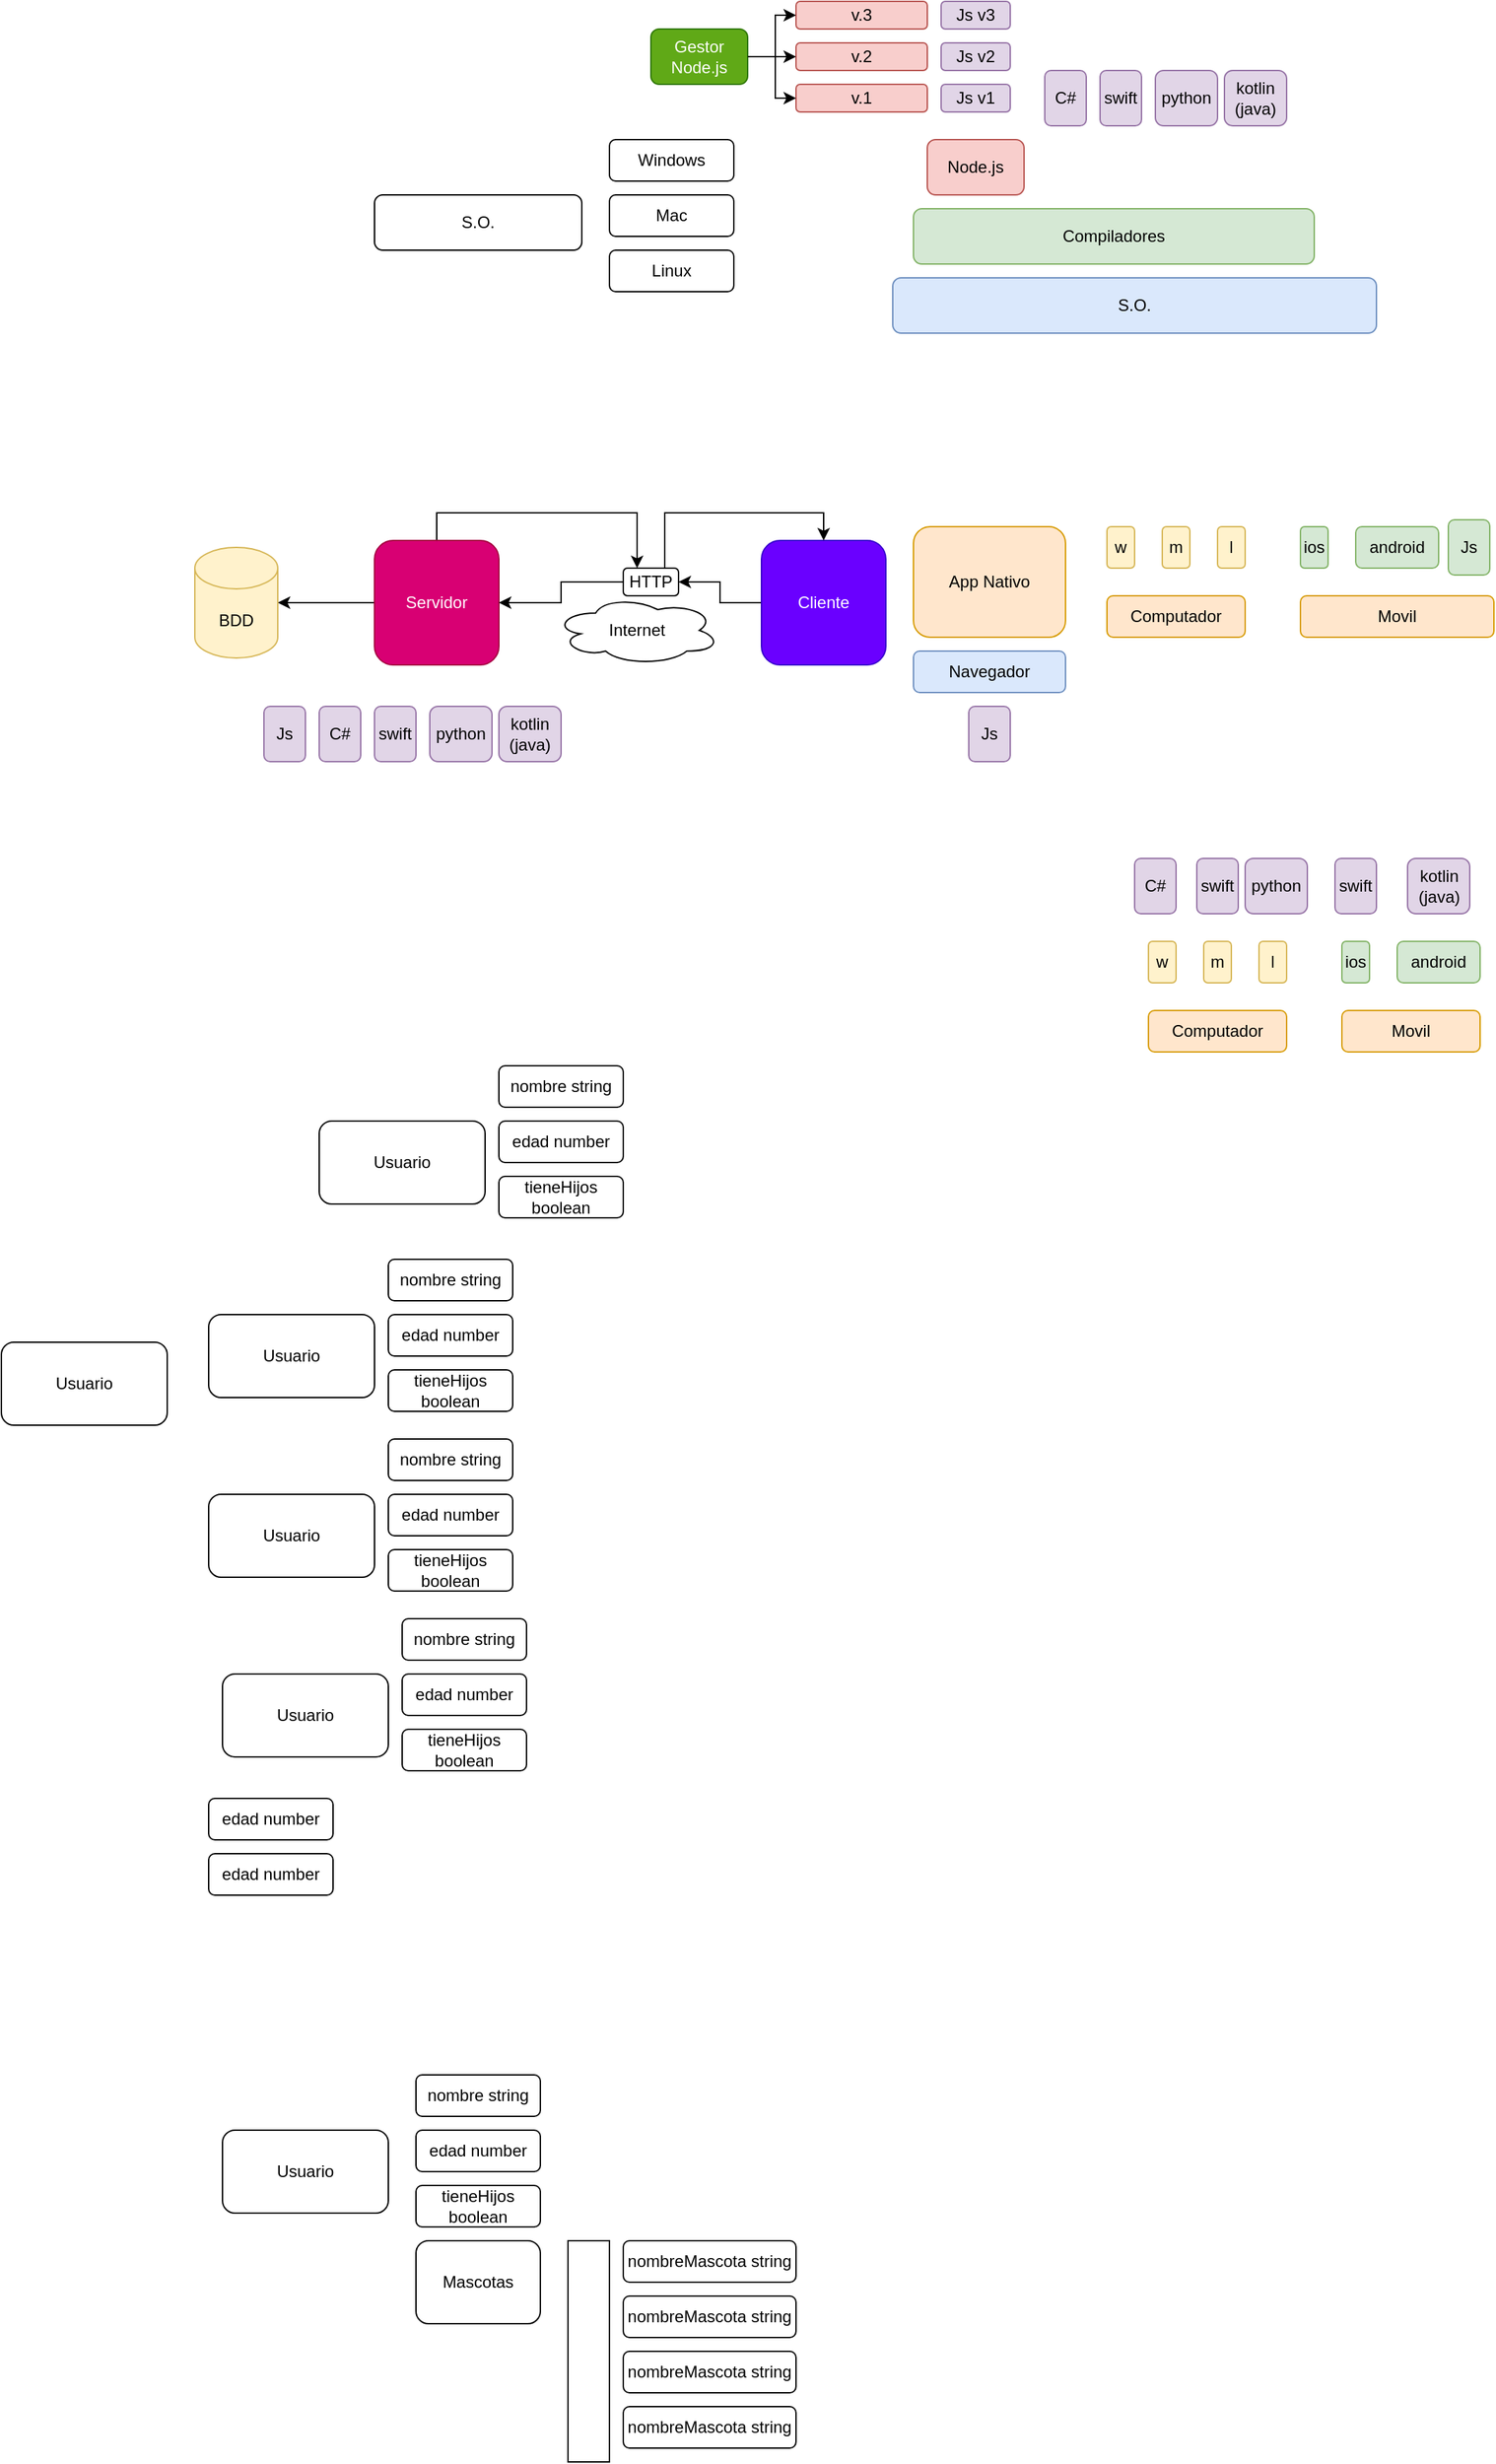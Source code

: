 <mxfile version="27.2.0">
  <diagram name="Página-1" id="arnJPS-IWYl5URptW7W6">
    <mxGraphModel dx="1255" dy="1421" grid="1" gridSize="10" guides="1" tooltips="1" connect="1" arrows="1" fold="1" page="1" pageScale="1" pageWidth="827" pageHeight="1169" math="0" shadow="0">
      <root>
        <mxCell id="0" />
        <mxCell id="1" parent="0" />
        <mxCell id="LXxOY_p9D4cAGSmGC75S-1" value="S.O." style="rounded=1;whiteSpace=wrap;html=1;" vertex="1" parent="1">
          <mxGeometry x="50" y="120" width="150" height="40" as="geometry" />
        </mxCell>
        <mxCell id="LXxOY_p9D4cAGSmGC75S-2" value="Windows" style="rounded=1;whiteSpace=wrap;html=1;" vertex="1" parent="1">
          <mxGeometry x="220" y="80" width="90" height="30" as="geometry" />
        </mxCell>
        <mxCell id="LXxOY_p9D4cAGSmGC75S-3" value="Mac" style="rounded=1;whiteSpace=wrap;html=1;" vertex="1" parent="1">
          <mxGeometry x="220" y="120" width="90" height="30" as="geometry" />
        </mxCell>
        <mxCell id="LXxOY_p9D4cAGSmGC75S-4" value="Linux" style="rounded=1;whiteSpace=wrap;html=1;" vertex="1" parent="1">
          <mxGeometry x="220" y="160" width="90" height="30" as="geometry" />
        </mxCell>
        <mxCell id="LXxOY_p9D4cAGSmGC75S-6" value="S.O." style="rounded=1;whiteSpace=wrap;html=1;fillColor=#dae8fc;strokeColor=#6c8ebf;" vertex="1" parent="1">
          <mxGeometry x="425" y="180" width="350" height="40" as="geometry" />
        </mxCell>
        <mxCell id="LXxOY_p9D4cAGSmGC75S-7" value="Compiladores" style="rounded=1;whiteSpace=wrap;html=1;fillColor=#d5e8d4;strokeColor=#82b366;" vertex="1" parent="1">
          <mxGeometry x="440" y="130" width="290" height="40" as="geometry" />
        </mxCell>
        <mxCell id="LXxOY_p9D4cAGSmGC75S-18" style="edgeStyle=orthogonalEdgeStyle;rounded=0;orthogonalLoop=1;jettySize=auto;html=1;entryX=0.25;entryY=0;entryDx=0;entryDy=0;exitX=0.5;exitY=0;exitDx=0;exitDy=0;" edge="1" parent="1" source="LXxOY_p9D4cAGSmGC75S-9" target="LXxOY_p9D4cAGSmGC75S-12">
          <mxGeometry relative="1" as="geometry" />
        </mxCell>
        <mxCell id="LXxOY_p9D4cAGSmGC75S-52" style="edgeStyle=orthogonalEdgeStyle;rounded=0;orthogonalLoop=1;jettySize=auto;html=1;" edge="1" parent="1" source="LXxOY_p9D4cAGSmGC75S-9" target="LXxOY_p9D4cAGSmGC75S-51">
          <mxGeometry relative="1" as="geometry" />
        </mxCell>
        <mxCell id="LXxOY_p9D4cAGSmGC75S-9" value="Servidor" style="rounded=1;whiteSpace=wrap;html=1;fillColor=#d80073;fontColor=#ffffff;strokeColor=#A50040;" vertex="1" parent="1">
          <mxGeometry x="50" y="370" width="90" height="90" as="geometry" />
        </mxCell>
        <mxCell id="LXxOY_p9D4cAGSmGC75S-13" style="edgeStyle=orthogonalEdgeStyle;rounded=0;orthogonalLoop=1;jettySize=auto;html=1;" edge="1" parent="1" source="LXxOY_p9D4cAGSmGC75S-10" target="LXxOY_p9D4cAGSmGC75S-12">
          <mxGeometry relative="1" as="geometry" />
        </mxCell>
        <mxCell id="LXxOY_p9D4cAGSmGC75S-10" value="Cliente" style="rounded=1;whiteSpace=wrap;html=1;fillColor=#6a00ff;fontColor=#ffffff;strokeColor=#3700CC;" vertex="1" parent="1">
          <mxGeometry x="330" y="370" width="90" height="90" as="geometry" />
        </mxCell>
        <mxCell id="LXxOY_p9D4cAGSmGC75S-11" value="Internet" style="ellipse;shape=cloud;whiteSpace=wrap;html=1;" vertex="1" parent="1">
          <mxGeometry x="180" y="410" width="120" height="50" as="geometry" />
        </mxCell>
        <mxCell id="LXxOY_p9D4cAGSmGC75S-14" style="edgeStyle=orthogonalEdgeStyle;rounded=0;orthogonalLoop=1;jettySize=auto;html=1;" edge="1" parent="1" source="LXxOY_p9D4cAGSmGC75S-12" target="LXxOY_p9D4cAGSmGC75S-9">
          <mxGeometry relative="1" as="geometry" />
        </mxCell>
        <mxCell id="LXxOY_p9D4cAGSmGC75S-19" style="edgeStyle=orthogonalEdgeStyle;rounded=0;orthogonalLoop=1;jettySize=auto;html=1;entryX=0.5;entryY=0;entryDx=0;entryDy=0;exitX=0.75;exitY=0;exitDx=0;exitDy=0;" edge="1" parent="1" source="LXxOY_p9D4cAGSmGC75S-12" target="LXxOY_p9D4cAGSmGC75S-10">
          <mxGeometry relative="1" as="geometry">
            <Array as="points">
              <mxPoint x="260" y="350" />
              <mxPoint x="375" y="350" />
            </Array>
          </mxGeometry>
        </mxCell>
        <mxCell id="LXxOY_p9D4cAGSmGC75S-12" value="HTTP" style="rounded=1;whiteSpace=wrap;html=1;" vertex="1" parent="1">
          <mxGeometry x="230" y="390" width="40" height="20" as="geometry" />
        </mxCell>
        <mxCell id="LXxOY_p9D4cAGSmGC75S-20" value="Movil" style="rounded=1;whiteSpace=wrap;html=1;fillColor=#ffe6cc;strokeColor=#d79b00;" vertex="1" parent="1">
          <mxGeometry x="720" y="410" width="140" height="30" as="geometry" />
        </mxCell>
        <mxCell id="LXxOY_p9D4cAGSmGC75S-21" value="Navegador" style="rounded=1;whiteSpace=wrap;html=1;fillColor=#dae8fc;strokeColor=#6c8ebf;" vertex="1" parent="1">
          <mxGeometry x="440" y="450" width="110" height="30" as="geometry" />
        </mxCell>
        <mxCell id="LXxOY_p9D4cAGSmGC75S-22" value="App Nativo" style="rounded=1;whiteSpace=wrap;html=1;fillColor=#ffe6cc;strokeColor=#d79b00;" vertex="1" parent="1">
          <mxGeometry x="440" y="360" width="110" height="80" as="geometry" />
        </mxCell>
        <mxCell id="LXxOY_p9D4cAGSmGC75S-23" value="Computador" style="rounded=1;whiteSpace=wrap;html=1;fillColor=#ffe6cc;strokeColor=#d79b00;" vertex="1" parent="1">
          <mxGeometry x="580" y="410" width="100" height="30" as="geometry" />
        </mxCell>
        <mxCell id="LXxOY_p9D4cAGSmGC75S-24" value="w" style="rounded=1;whiteSpace=wrap;html=1;fillColor=#fff2cc;strokeColor=#d6b656;" vertex="1" parent="1">
          <mxGeometry x="580" y="360" width="20" height="30" as="geometry" />
        </mxCell>
        <mxCell id="LXxOY_p9D4cAGSmGC75S-26" value="m" style="rounded=1;whiteSpace=wrap;html=1;fillColor=#fff2cc;strokeColor=#d6b656;" vertex="1" parent="1">
          <mxGeometry x="620" y="360" width="20" height="30" as="geometry" />
        </mxCell>
        <mxCell id="LXxOY_p9D4cAGSmGC75S-27" value="l" style="rounded=1;whiteSpace=wrap;html=1;fillColor=#fff2cc;strokeColor=#d6b656;" vertex="1" parent="1">
          <mxGeometry x="660" y="360" width="20" height="30" as="geometry" />
        </mxCell>
        <mxCell id="LXxOY_p9D4cAGSmGC75S-28" value="ios" style="rounded=1;whiteSpace=wrap;html=1;fillColor=#d5e8d4;strokeColor=#82b366;" vertex="1" parent="1">
          <mxGeometry x="720" y="360" width="20" height="30" as="geometry" />
        </mxCell>
        <mxCell id="LXxOY_p9D4cAGSmGC75S-29" value="android" style="rounded=1;whiteSpace=wrap;html=1;fillColor=#d5e8d4;strokeColor=#82b366;" vertex="1" parent="1">
          <mxGeometry x="760" y="360" width="60" height="30" as="geometry" />
        </mxCell>
        <mxCell id="LXxOY_p9D4cAGSmGC75S-30" value="Movil" style="rounded=1;whiteSpace=wrap;html=1;fillColor=#ffe6cc;strokeColor=#d79b00;" vertex="1" parent="1">
          <mxGeometry x="750" y="710" width="100" height="30" as="geometry" />
        </mxCell>
        <mxCell id="LXxOY_p9D4cAGSmGC75S-31" value="Computador" style="rounded=1;whiteSpace=wrap;html=1;fillColor=#ffe6cc;strokeColor=#d79b00;" vertex="1" parent="1">
          <mxGeometry x="610" y="710" width="100" height="30" as="geometry" />
        </mxCell>
        <mxCell id="LXxOY_p9D4cAGSmGC75S-32" value="w" style="rounded=1;whiteSpace=wrap;html=1;fillColor=#fff2cc;strokeColor=#d6b656;" vertex="1" parent="1">
          <mxGeometry x="610" y="660" width="20" height="30" as="geometry" />
        </mxCell>
        <mxCell id="LXxOY_p9D4cAGSmGC75S-33" value="m" style="rounded=1;whiteSpace=wrap;html=1;fillColor=#fff2cc;strokeColor=#d6b656;" vertex="1" parent="1">
          <mxGeometry x="650" y="660" width="20" height="30" as="geometry" />
        </mxCell>
        <mxCell id="LXxOY_p9D4cAGSmGC75S-34" value="l" style="rounded=1;whiteSpace=wrap;html=1;fillColor=#fff2cc;strokeColor=#d6b656;" vertex="1" parent="1">
          <mxGeometry x="690" y="660" width="20" height="30" as="geometry" />
        </mxCell>
        <mxCell id="LXxOY_p9D4cAGSmGC75S-35" value="ios" style="rounded=1;whiteSpace=wrap;html=1;fillColor=#d5e8d4;strokeColor=#82b366;" vertex="1" parent="1">
          <mxGeometry x="750" y="660" width="20" height="30" as="geometry" />
        </mxCell>
        <mxCell id="LXxOY_p9D4cAGSmGC75S-36" value="android" style="rounded=1;whiteSpace=wrap;html=1;fillColor=#d5e8d4;strokeColor=#82b366;" vertex="1" parent="1">
          <mxGeometry x="790" y="660" width="60" height="30" as="geometry" />
        </mxCell>
        <mxCell id="LXxOY_p9D4cAGSmGC75S-37" value="C#" style="rounded=1;whiteSpace=wrap;html=1;fillColor=#e1d5e7;strokeColor=#9673a6;" vertex="1" parent="1">
          <mxGeometry x="600" y="600" width="30" height="40" as="geometry" />
        </mxCell>
        <mxCell id="LXxOY_p9D4cAGSmGC75S-38" value="swift" style="rounded=1;whiteSpace=wrap;html=1;fillColor=#e1d5e7;strokeColor=#9673a6;" vertex="1" parent="1">
          <mxGeometry x="645" y="600" width="30" height="40" as="geometry" />
        </mxCell>
        <mxCell id="LXxOY_p9D4cAGSmGC75S-39" value="python" style="rounded=1;whiteSpace=wrap;html=1;fillColor=#e1d5e7;strokeColor=#9673a6;" vertex="1" parent="1">
          <mxGeometry x="680" y="600" width="45" height="40" as="geometry" />
        </mxCell>
        <mxCell id="LXxOY_p9D4cAGSmGC75S-40" value="swift" style="rounded=1;whiteSpace=wrap;html=1;fillColor=#e1d5e7;strokeColor=#9673a6;" vertex="1" parent="1">
          <mxGeometry x="745" y="600" width="30" height="40" as="geometry" />
        </mxCell>
        <mxCell id="LXxOY_p9D4cAGSmGC75S-41" value="kotlin&lt;br&gt;(java)" style="rounded=1;whiteSpace=wrap;html=1;fillColor=#e1d5e7;strokeColor=#9673a6;" vertex="1" parent="1">
          <mxGeometry x="797.5" y="600" width="45" height="40" as="geometry" />
        </mxCell>
        <mxCell id="LXxOY_p9D4cAGSmGC75S-42" value="C#" style="rounded=1;whiteSpace=wrap;html=1;fillColor=#e1d5e7;strokeColor=#9673a6;" vertex="1" parent="1">
          <mxGeometry x="10" y="490" width="30" height="40" as="geometry" />
        </mxCell>
        <mxCell id="LXxOY_p9D4cAGSmGC75S-43" value="swift" style="rounded=1;whiteSpace=wrap;html=1;fillColor=#e1d5e7;strokeColor=#9673a6;" vertex="1" parent="1">
          <mxGeometry x="50" y="490" width="30" height="40" as="geometry" />
        </mxCell>
        <mxCell id="LXxOY_p9D4cAGSmGC75S-44" value="python" style="rounded=1;whiteSpace=wrap;html=1;fillColor=#e1d5e7;strokeColor=#9673a6;" vertex="1" parent="1">
          <mxGeometry x="90" y="490" width="45" height="40" as="geometry" />
        </mxCell>
        <mxCell id="LXxOY_p9D4cAGSmGC75S-46" value="kotlin&lt;br&gt;(java)" style="rounded=1;whiteSpace=wrap;html=1;fillColor=#e1d5e7;strokeColor=#9673a6;" vertex="1" parent="1">
          <mxGeometry x="140" y="490" width="45" height="40" as="geometry" />
        </mxCell>
        <mxCell id="LXxOY_p9D4cAGSmGC75S-47" value="Js" style="rounded=1;whiteSpace=wrap;html=1;fillColor=#e1d5e7;strokeColor=#9673a6;" vertex="1" parent="1">
          <mxGeometry x="480" y="490" width="30" height="40" as="geometry" />
        </mxCell>
        <mxCell id="LXxOY_p9D4cAGSmGC75S-48" value="Js" style="rounded=1;whiteSpace=wrap;html=1;fillColor=#e1d5e7;strokeColor=#9673a6;" vertex="1" parent="1">
          <mxGeometry x="-30" y="490" width="30" height="40" as="geometry" />
        </mxCell>
        <mxCell id="LXxOY_p9D4cAGSmGC75S-49" value="Js" style="rounded=1;whiteSpace=wrap;html=1;fillColor=#d5e8d4;strokeColor=#82b366;" vertex="1" parent="1">
          <mxGeometry x="827" y="355" width="30" height="40" as="geometry" />
        </mxCell>
        <mxCell id="LXxOY_p9D4cAGSmGC75S-51" value="BDD" style="shape=cylinder3;whiteSpace=wrap;html=1;boundedLbl=1;backgroundOutline=1;size=15;fillColor=#fff2cc;strokeColor=#d6b656;" vertex="1" parent="1">
          <mxGeometry x="-80" y="375" width="60" height="80" as="geometry" />
        </mxCell>
        <mxCell id="LXxOY_p9D4cAGSmGC75S-55" value="C#" style="rounded=1;whiteSpace=wrap;html=1;fillColor=#e1d5e7;strokeColor=#9673a6;" vertex="1" parent="1">
          <mxGeometry x="535" y="30" width="30" height="40" as="geometry" />
        </mxCell>
        <mxCell id="LXxOY_p9D4cAGSmGC75S-56" value="swift" style="rounded=1;whiteSpace=wrap;html=1;fillColor=#e1d5e7;strokeColor=#9673a6;" vertex="1" parent="1">
          <mxGeometry x="575" y="30" width="30" height="40" as="geometry" />
        </mxCell>
        <mxCell id="LXxOY_p9D4cAGSmGC75S-57" value="python" style="rounded=1;whiteSpace=wrap;html=1;fillColor=#e1d5e7;strokeColor=#9673a6;" vertex="1" parent="1">
          <mxGeometry x="615" y="30" width="45" height="40" as="geometry" />
        </mxCell>
        <mxCell id="LXxOY_p9D4cAGSmGC75S-58" value="kotlin&lt;br&gt;(java)" style="rounded=1;whiteSpace=wrap;html=1;fillColor=#e1d5e7;strokeColor=#9673a6;" vertex="1" parent="1">
          <mxGeometry x="665" y="30" width="45" height="40" as="geometry" />
        </mxCell>
        <mxCell id="LXxOY_p9D4cAGSmGC75S-59" value="Js v2" style="rounded=1;whiteSpace=wrap;html=1;fillColor=#e1d5e7;strokeColor=#9673a6;" vertex="1" parent="1">
          <mxGeometry x="460" y="10" width="50" height="20" as="geometry" />
        </mxCell>
        <mxCell id="LXxOY_p9D4cAGSmGC75S-60" value="Node.js" style="rounded=1;whiteSpace=wrap;html=1;fillColor=#f8cecc;strokeColor=#b85450;" vertex="1" parent="1">
          <mxGeometry x="450" y="80" width="70" height="40" as="geometry" />
        </mxCell>
        <mxCell id="LXxOY_p9D4cAGSmGC75S-61" value="v.1" style="rounded=1;whiteSpace=wrap;html=1;fillColor=#f8cecc;strokeColor=#b85450;" vertex="1" parent="1">
          <mxGeometry x="355" y="40" width="95" height="20" as="geometry" />
        </mxCell>
        <mxCell id="LXxOY_p9D4cAGSmGC75S-62" value="v.2" style="rounded=1;whiteSpace=wrap;html=1;fillColor=#f8cecc;strokeColor=#b85450;" vertex="1" parent="1">
          <mxGeometry x="355" y="10" width="95" height="20" as="geometry" />
        </mxCell>
        <mxCell id="LXxOY_p9D4cAGSmGC75S-63" value="v.3" style="rounded=1;whiteSpace=wrap;html=1;fillColor=#f8cecc;strokeColor=#b85450;" vertex="1" parent="1">
          <mxGeometry x="355" y="-20" width="95" height="20" as="geometry" />
        </mxCell>
        <mxCell id="LXxOY_p9D4cAGSmGC75S-64" value="Js v1" style="rounded=1;whiteSpace=wrap;html=1;fillColor=#e1d5e7;strokeColor=#9673a6;" vertex="1" parent="1">
          <mxGeometry x="460" y="40" width="50" height="20" as="geometry" />
        </mxCell>
        <mxCell id="LXxOY_p9D4cAGSmGC75S-65" value="Js v3" style="rounded=1;whiteSpace=wrap;html=1;fillColor=#e1d5e7;strokeColor=#9673a6;" vertex="1" parent="1">
          <mxGeometry x="460" y="-20" width="50" height="20" as="geometry" />
        </mxCell>
        <mxCell id="LXxOY_p9D4cAGSmGC75S-67" style="edgeStyle=orthogonalEdgeStyle;rounded=0;orthogonalLoop=1;jettySize=auto;html=1;entryX=0;entryY=0.5;entryDx=0;entryDy=0;" edge="1" parent="1" source="LXxOY_p9D4cAGSmGC75S-66" target="LXxOY_p9D4cAGSmGC75S-63">
          <mxGeometry relative="1" as="geometry" />
        </mxCell>
        <mxCell id="LXxOY_p9D4cAGSmGC75S-68" style="edgeStyle=orthogonalEdgeStyle;rounded=0;orthogonalLoop=1;jettySize=auto;html=1;entryX=0;entryY=0.5;entryDx=0;entryDy=0;" edge="1" parent="1" source="LXxOY_p9D4cAGSmGC75S-66" target="LXxOY_p9D4cAGSmGC75S-62">
          <mxGeometry relative="1" as="geometry" />
        </mxCell>
        <mxCell id="LXxOY_p9D4cAGSmGC75S-66" value="Gestor Node.js" style="rounded=1;whiteSpace=wrap;html=1;fillColor=#60a917;strokeColor=#2D7600;fontColor=#ffffff;" vertex="1" parent="1">
          <mxGeometry x="250" width="70" height="40" as="geometry" />
        </mxCell>
        <mxCell id="LXxOY_p9D4cAGSmGC75S-69" style="edgeStyle=orthogonalEdgeStyle;rounded=0;orthogonalLoop=1;jettySize=auto;html=1;entryX=0;entryY=0.5;entryDx=0;entryDy=0;" edge="1" parent="1" source="LXxOY_p9D4cAGSmGC75S-66" target="LXxOY_p9D4cAGSmGC75S-61">
          <mxGeometry relative="1" as="geometry" />
        </mxCell>
        <mxCell id="LXxOY_p9D4cAGSmGC75S-70" value="Usuario" style="rounded=1;whiteSpace=wrap;html=1;" vertex="1" parent="1">
          <mxGeometry x="10" y="790" width="120" height="60" as="geometry" />
        </mxCell>
        <mxCell id="LXxOY_p9D4cAGSmGC75S-71" value="edad number" style="rounded=1;whiteSpace=wrap;html=1;" vertex="1" parent="1">
          <mxGeometry x="140" y="790" width="90" height="30" as="geometry" />
        </mxCell>
        <mxCell id="LXxOY_p9D4cAGSmGC75S-72" value="tieneHijos boolean" style="rounded=1;whiteSpace=wrap;html=1;" vertex="1" parent="1">
          <mxGeometry x="140" y="830" width="90" height="30" as="geometry" />
        </mxCell>
        <mxCell id="LXxOY_p9D4cAGSmGC75S-73" value="nombre string" style="rounded=1;whiteSpace=wrap;html=1;" vertex="1" parent="1">
          <mxGeometry x="140" y="750" width="90" height="30" as="geometry" />
        </mxCell>
        <mxCell id="LXxOY_p9D4cAGSmGC75S-74" value="Usuario" style="rounded=1;whiteSpace=wrap;html=1;" vertex="1" parent="1">
          <mxGeometry x="-220" y="950" width="120" height="60" as="geometry" />
        </mxCell>
        <mxCell id="LXxOY_p9D4cAGSmGC75S-75" value="Usuario" style="rounded=1;whiteSpace=wrap;html=1;" vertex="1" parent="1">
          <mxGeometry x="-70" y="930" width="120" height="60" as="geometry" />
        </mxCell>
        <mxCell id="LXxOY_p9D4cAGSmGC75S-76" value="edad number" style="rounded=1;whiteSpace=wrap;html=1;" vertex="1" parent="1">
          <mxGeometry x="60" y="930" width="90" height="30" as="geometry" />
        </mxCell>
        <mxCell id="LXxOY_p9D4cAGSmGC75S-77" value="tieneHijos boolean" style="rounded=1;whiteSpace=wrap;html=1;" vertex="1" parent="1">
          <mxGeometry x="60" y="970" width="90" height="30" as="geometry" />
        </mxCell>
        <mxCell id="LXxOY_p9D4cAGSmGC75S-78" value="nombre string" style="rounded=1;whiteSpace=wrap;html=1;" vertex="1" parent="1">
          <mxGeometry x="60" y="890" width="90" height="30" as="geometry" />
        </mxCell>
        <mxCell id="LXxOY_p9D4cAGSmGC75S-79" value="Usuario" style="rounded=1;whiteSpace=wrap;html=1;" vertex="1" parent="1">
          <mxGeometry x="-70" y="1060" width="120" height="60" as="geometry" />
        </mxCell>
        <mxCell id="LXxOY_p9D4cAGSmGC75S-80" value="edad number" style="rounded=1;whiteSpace=wrap;html=1;" vertex="1" parent="1">
          <mxGeometry x="60" y="1060" width="90" height="30" as="geometry" />
        </mxCell>
        <mxCell id="LXxOY_p9D4cAGSmGC75S-81" value="tieneHijos boolean" style="rounded=1;whiteSpace=wrap;html=1;" vertex="1" parent="1">
          <mxGeometry x="60" y="1100" width="90" height="30" as="geometry" />
        </mxCell>
        <mxCell id="LXxOY_p9D4cAGSmGC75S-82" value="nombre string" style="rounded=1;whiteSpace=wrap;html=1;" vertex="1" parent="1">
          <mxGeometry x="60" y="1020" width="90" height="30" as="geometry" />
        </mxCell>
        <mxCell id="LXxOY_p9D4cAGSmGC75S-84" value="Usuario" style="rounded=1;whiteSpace=wrap;html=1;" vertex="1" parent="1">
          <mxGeometry x="-60" y="1190" width="120" height="60" as="geometry" />
        </mxCell>
        <mxCell id="LXxOY_p9D4cAGSmGC75S-85" value="edad number" style="rounded=1;whiteSpace=wrap;html=1;" vertex="1" parent="1">
          <mxGeometry x="70" y="1190" width="90" height="30" as="geometry" />
        </mxCell>
        <mxCell id="LXxOY_p9D4cAGSmGC75S-86" value="tieneHijos boolean" style="rounded=1;whiteSpace=wrap;html=1;" vertex="1" parent="1">
          <mxGeometry x="70" y="1230" width="90" height="30" as="geometry" />
        </mxCell>
        <mxCell id="LXxOY_p9D4cAGSmGC75S-87" value="nombre string" style="rounded=1;whiteSpace=wrap;html=1;" vertex="1" parent="1">
          <mxGeometry x="70" y="1150" width="90" height="30" as="geometry" />
        </mxCell>
        <mxCell id="LXxOY_p9D4cAGSmGC75S-88" value="edad number" style="rounded=1;whiteSpace=wrap;html=1;" vertex="1" parent="1">
          <mxGeometry x="-70" y="1280" width="90" height="30" as="geometry" />
        </mxCell>
        <mxCell id="LXxOY_p9D4cAGSmGC75S-89" value="edad number" style="rounded=1;whiteSpace=wrap;html=1;" vertex="1" parent="1">
          <mxGeometry x="-70" y="1320" width="90" height="30" as="geometry" />
        </mxCell>
        <mxCell id="LXxOY_p9D4cAGSmGC75S-90" value="Usuario" style="rounded=1;whiteSpace=wrap;html=1;" vertex="1" parent="1">
          <mxGeometry x="-60" y="1520" width="120" height="60" as="geometry" />
        </mxCell>
        <mxCell id="LXxOY_p9D4cAGSmGC75S-91" value="edad number" style="rounded=1;whiteSpace=wrap;html=1;" vertex="1" parent="1">
          <mxGeometry x="80" y="1520" width="90" height="30" as="geometry" />
        </mxCell>
        <mxCell id="LXxOY_p9D4cAGSmGC75S-92" value="tieneHijos boolean" style="rounded=1;whiteSpace=wrap;html=1;" vertex="1" parent="1">
          <mxGeometry x="80" y="1560" width="90" height="30" as="geometry" />
        </mxCell>
        <mxCell id="LXxOY_p9D4cAGSmGC75S-93" value="nombre string" style="rounded=1;whiteSpace=wrap;html=1;" vertex="1" parent="1">
          <mxGeometry x="80" y="1480" width="90" height="30" as="geometry" />
        </mxCell>
        <mxCell id="LXxOY_p9D4cAGSmGC75S-94" value="Mascotas" style="rounded=1;whiteSpace=wrap;html=1;" vertex="1" parent="1">
          <mxGeometry x="80" y="1600" width="90" height="60" as="geometry" />
        </mxCell>
        <mxCell id="LXxOY_p9D4cAGSmGC75S-95" value="nombreMascota string" style="rounded=1;whiteSpace=wrap;html=1;" vertex="1" parent="1">
          <mxGeometry x="230" y="1600" width="125" height="30" as="geometry" />
        </mxCell>
        <mxCell id="LXxOY_p9D4cAGSmGC75S-119" value="" style="rounded=0;whiteSpace=wrap;html=1;" vertex="1" parent="1">
          <mxGeometry x="190" y="1600" width="30" height="160" as="geometry" />
        </mxCell>
        <mxCell id="LXxOY_p9D4cAGSmGC75S-120" value="nombreMascota string" style="rounded=1;whiteSpace=wrap;html=1;" vertex="1" parent="1">
          <mxGeometry x="230" y="1640" width="125" height="30" as="geometry" />
        </mxCell>
        <mxCell id="LXxOY_p9D4cAGSmGC75S-121" value="nombreMascota string" style="rounded=1;whiteSpace=wrap;html=1;" vertex="1" parent="1">
          <mxGeometry x="230" y="1680" width="125" height="30" as="geometry" />
        </mxCell>
        <mxCell id="LXxOY_p9D4cAGSmGC75S-122" value="nombreMascota string" style="rounded=1;whiteSpace=wrap;html=1;" vertex="1" parent="1">
          <mxGeometry x="230" y="1720" width="125" height="30" as="geometry" />
        </mxCell>
      </root>
    </mxGraphModel>
  </diagram>
</mxfile>
